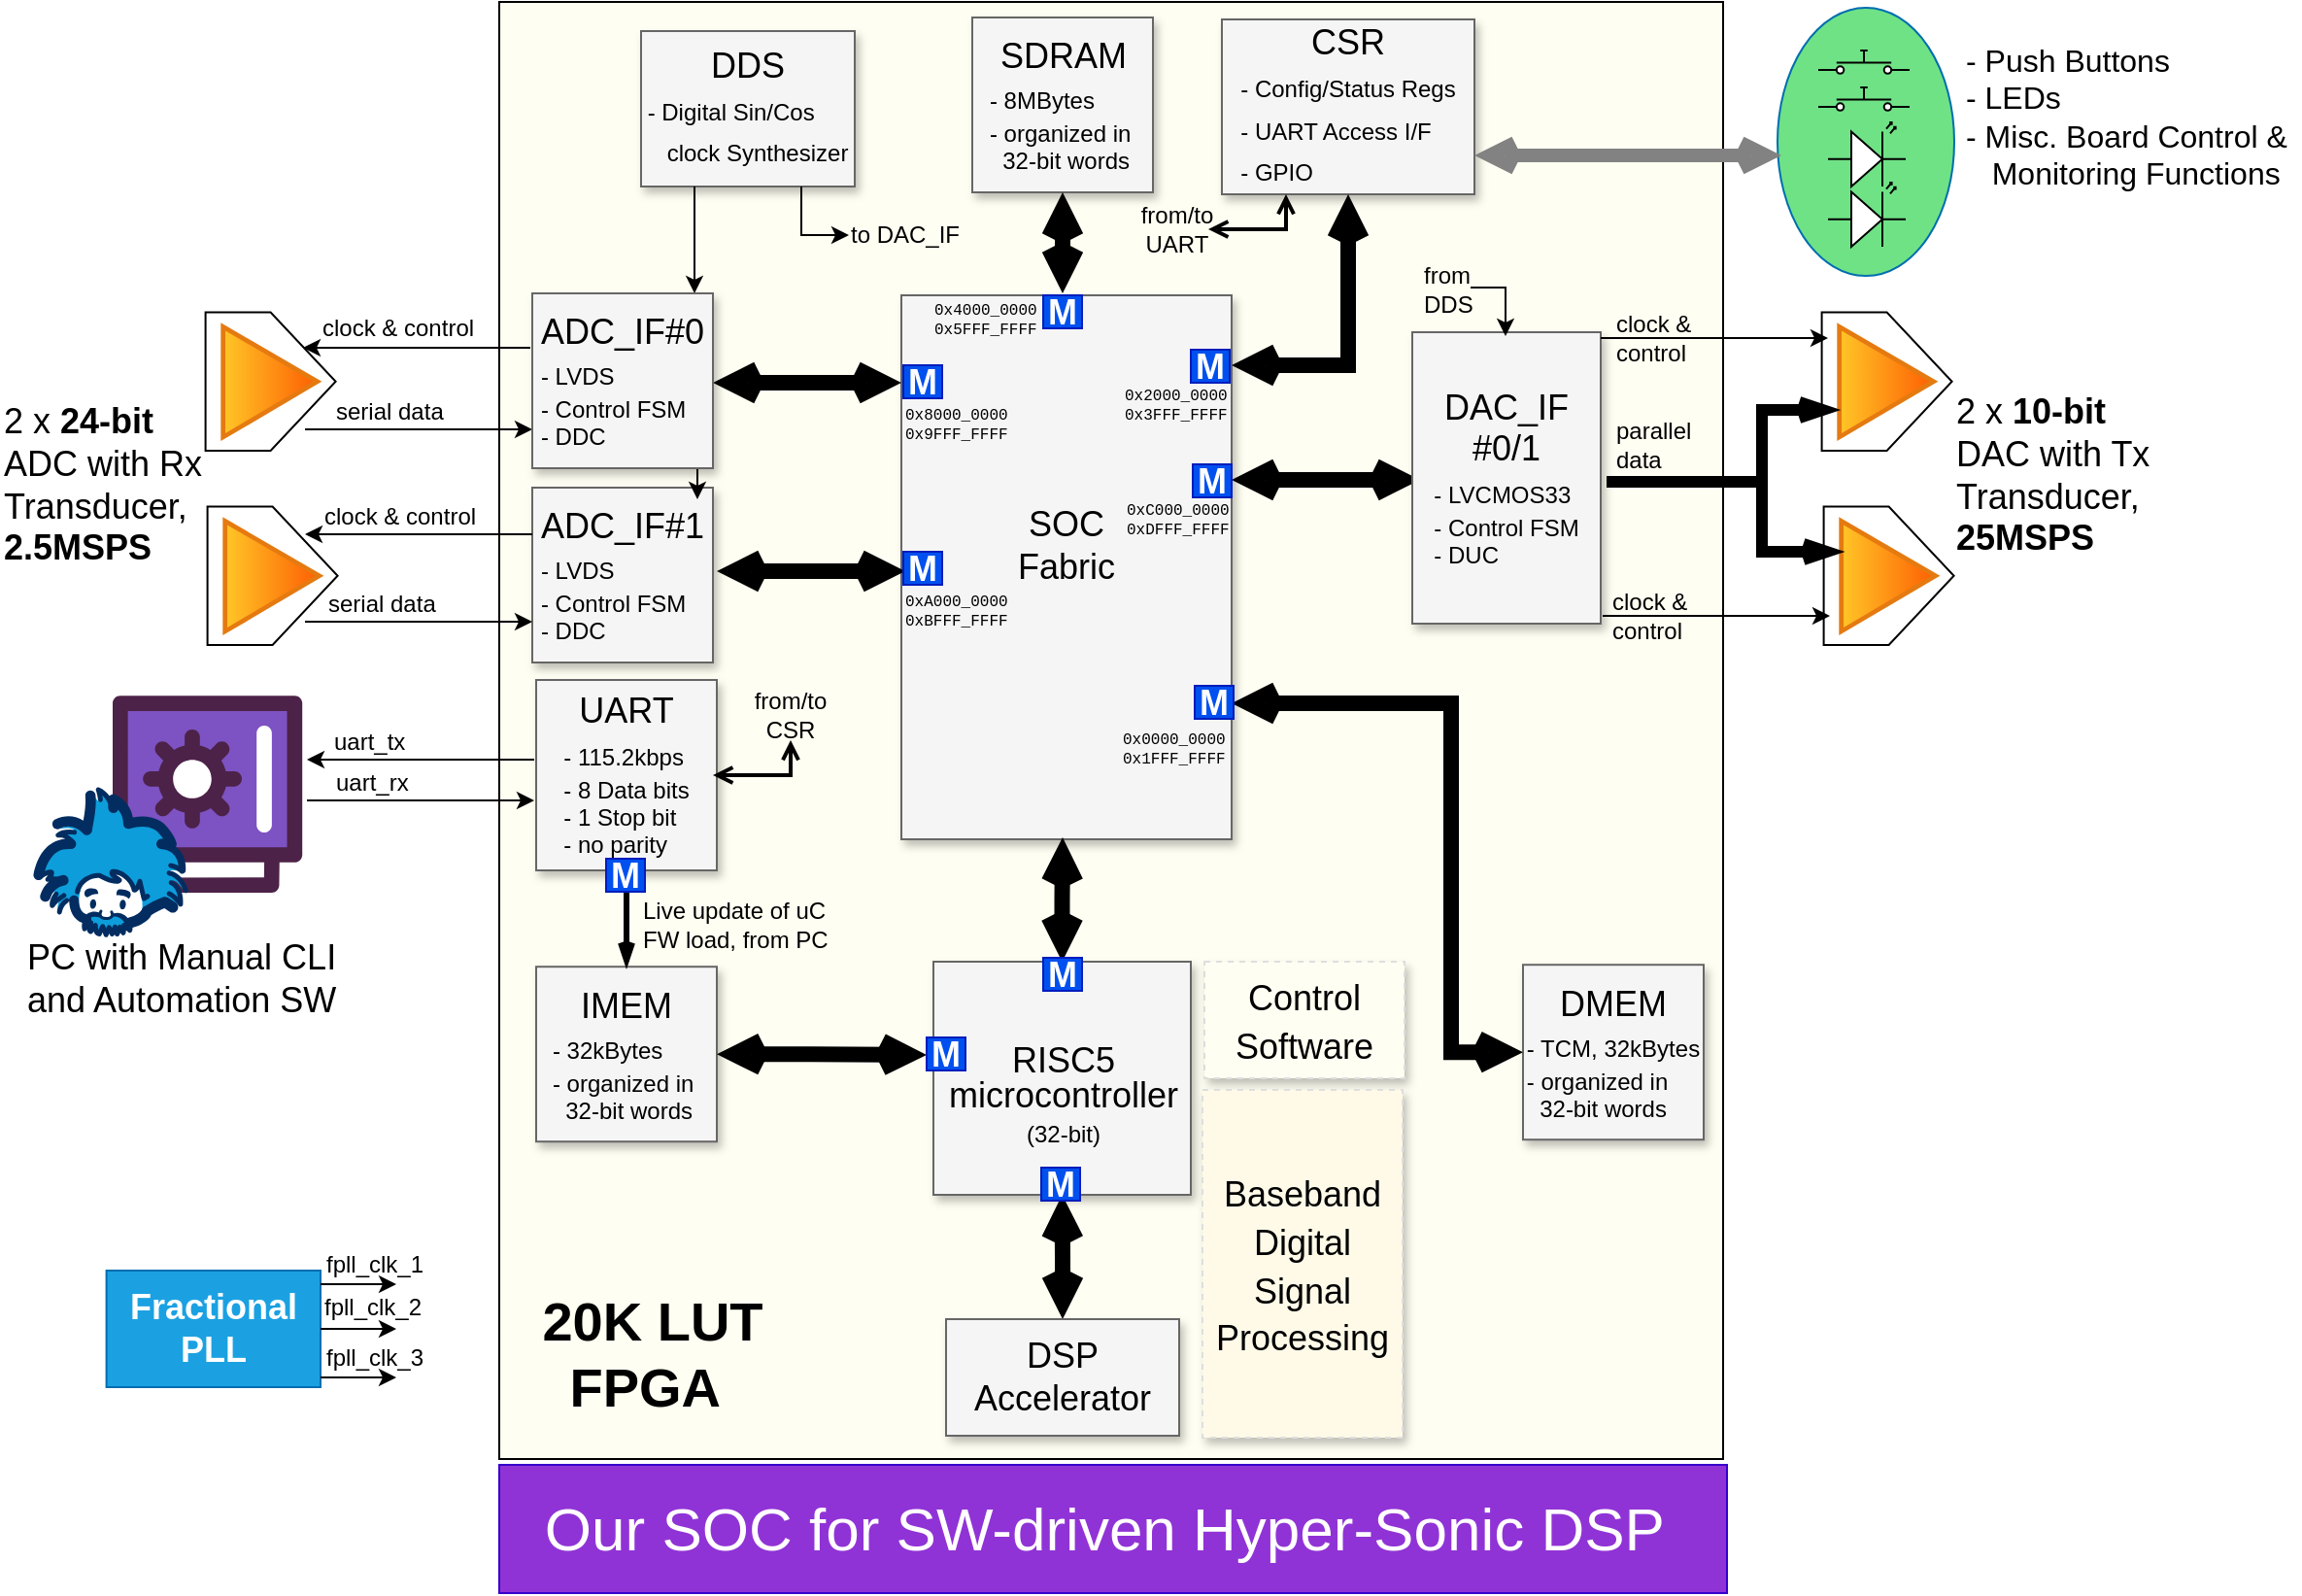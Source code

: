 <mxfile version="22.1.18" type="device">
  <diagram name="Page-1" id="90a13364-a465-7bf4-72fc-28e22215d7a0">
    <mxGraphModel dx="1140" dy="780" grid="1" gridSize="10" guides="1" tooltips="1" connect="1" arrows="1" fold="1" page="1" pageScale="1.5" pageWidth="1169" pageHeight="826" background="none" math="0" shadow="0">
      <root>
        <mxCell id="0" style=";html=1;" />
        <mxCell id="1" style=";html=1;" parent="0" />
        <mxCell id="yqi1gA1X3PqYGQ3zIQqi-127" value="" style="whiteSpace=wrap;html=1;fillColor=#FFFEF2;" parent="1" vertex="1">
          <mxGeometry x="580" y="290" width="630" height="750" as="geometry" />
        </mxCell>
        <mxCell id="yqi1gA1X3PqYGQ3zIQqi-115" value="" style="ellipse;whiteSpace=wrap;html=1;fillColor=#6FE286;fontColor=#ffffff;strokeColor=#006EAF;" parent="1" vertex="1">
          <mxGeometry x="1238" y="293" width="91" height="138" as="geometry" />
        </mxCell>
        <mxCell id="3a17f1ce550125da-1" value="&lt;font style=&quot;font-size: 18px;&quot;&gt;Control&lt;br&gt;Software&lt;/font&gt;" style="whiteSpace=wrap;html=1;shadow=1;fontSize=20;fillColor=#FFFEF2;strokeColor=#DEDEDE;strokeWidth=1;dashed=1;" parent="1" vertex="1">
          <mxGeometry x="943" y="784" width="103" height="60" as="geometry" />
        </mxCell>
        <mxCell id="3a17f1ce550125da-2" value="SOC &lt;br&gt;Fabric&lt;br&gt;&lt;br&gt;" style="whiteSpace=wrap;html=1;shadow=1;fontSize=18;fillColor=#f5f5f5;strokeColor=#666666;" parent="1" vertex="1">
          <mxGeometry x="787" y="441" width="170" height="280" as="geometry" />
        </mxCell>
        <mxCell id="3a17f1ce550125da-20" style="edgeStyle=elbowEdgeStyle;rounded=0;html=1;startArrow=open;startFill=0;jettySize=auto;orthogonalLoop=1;fontSize=18;elbow=vertical;strokeWidth=8;endArrow=open;endFill=0;" parent="1" edge="1">
          <mxGeometry relative="1" as="geometry">
            <Array as="points">
              <mxPoint x="757" y="486" />
            </Array>
            <mxPoint x="690" y="486" as="sourcePoint" />
            <mxPoint x="787" y="486" as="targetPoint" />
          </mxGeometry>
        </mxCell>
        <mxCell id="3a17f1ce550125da-10" value="&lt;p style=&quot;line-height: 100%;&quot;&gt;&lt;br&gt;RISC5&lt;br&gt;microcontroller&lt;br&gt;&lt;font style=&quot;font-size: 12px;&quot;&gt;(32-bit)&lt;/font&gt;&lt;/p&gt;" style="whiteSpace=wrap;html=1;shadow=1;fontSize=18;fillColor=#f5f5f5;strokeColor=#666666;" parent="1" vertex="1">
          <mxGeometry x="803.5" y="784" width="132.5" height="120" as="geometry" />
        </mxCell>
        <mxCell id="3a17f1ce550125da-18" style="edgeStyle=elbowEdgeStyle;rounded=0;html=1;startArrow=open;startFill=0;jettySize=auto;orthogonalLoop=1;fontSize=18;elbow=vertical;endArrow=open;endFill=0;strokeWidth=8;" parent="1" source="3a17f1ce550125da-11" target="3a17f1ce550125da-10" edge="1">
          <mxGeometry relative="1" as="geometry" />
        </mxCell>
        <mxCell id="3a17f1ce550125da-11" value="DSP Accelerator" style="whiteSpace=wrap;html=1;shadow=1;fontSize=18;fillColor=#f5f5f5;strokeColor=#666666;" parent="1" vertex="1">
          <mxGeometry x="810" y="968" width="120" height="60" as="geometry" />
        </mxCell>
        <mxCell id="yqi1gA1X3PqYGQ3zIQqi-1" value="ADC_IF#1&lt;br&gt;&lt;div style=&quot;border-color: var(--border-color); text-align: left;&quot;&gt;&lt;span style=&quot;background-color: initial; font-size: 12px;&quot;&gt;- LVDS&lt;/span&gt;&lt;br&gt;&lt;/div&gt;&lt;font style=&quot;border-color: var(--border-color); font-size: 12px;&quot;&gt;&lt;div style=&quot;border-color: var(--border-color); text-align: left;&quot;&gt;&lt;span style=&quot;border-color: var(--border-color); background-color: initial;&quot;&gt;- Control FSM&lt;/span&gt;&lt;/div&gt;&lt;div style=&quot;border-color: var(--border-color); text-align: left;&quot;&gt;&lt;span style=&quot;border-color: var(--border-color); background-color: initial;&quot;&gt;- DDC&lt;/span&gt;&lt;/div&gt;&lt;/font&gt;" style="whiteSpace=wrap;html=1;shadow=1;fontSize=18;fillColor=#f5f5f5;strokeColor=#666666;" parent="1" vertex="1">
          <mxGeometry x="597" y="540" width="93" height="90" as="geometry" />
        </mxCell>
        <mxCell id="yqi1gA1X3PqYGQ3zIQqi-3" value="clock &amp;amp; &lt;br&gt;control" style="text;strokeColor=none;align=left;fillColor=none;html=1;verticalAlign=middle;whiteSpace=wrap;rounded=0;" parent="1" vertex="1">
          <mxGeometry x="1153" y="455" width="47" height="16" as="geometry" />
        </mxCell>
        <mxCell id="yqi1gA1X3PqYGQ3zIQqi-4" value="serial data" style="text;strokeColor=none;align=left;fillColor=none;html=1;verticalAlign=middle;whiteSpace=wrap;rounded=0;" parent="1" vertex="1">
          <mxGeometry x="494" y="493" width="65" height="16" as="geometry" />
        </mxCell>
        <mxCell id="yqi1gA1X3PqYGQ3zIQqi-5" style="edgeStyle=elbowEdgeStyle;rounded=0;html=1;startArrow=none;startFill=0;jettySize=auto;orthogonalLoop=1;fontSize=18;elbow=vertical;" parent="1" edge="1">
          <mxGeometry relative="1" as="geometry">
            <Array as="points">
              <mxPoint x="567" y="510" />
            </Array>
            <mxPoint x="480" y="510" as="sourcePoint" />
            <mxPoint x="597" y="510" as="targetPoint" />
          </mxGeometry>
        </mxCell>
        <mxCell id="yqi1gA1X3PqYGQ3zIQqi-6" style="edgeStyle=elbowEdgeStyle;rounded=0;html=1;startArrow=none;startFill=0;jettySize=auto;orthogonalLoop=1;fontSize=18;elbow=vertical;" parent="1" edge="1">
          <mxGeometry relative="1" as="geometry">
            <Array as="points">
              <mxPoint x="567" y="564" />
            </Array>
            <mxPoint x="597" y="564" as="sourcePoint" />
            <mxPoint x="480" y="564" as="targetPoint" />
          </mxGeometry>
        </mxCell>
        <mxCell id="yqi1gA1X3PqYGQ3zIQqi-7" value="clock &amp;amp; control" style="text;strokeColor=none;align=left;fillColor=none;html=1;verticalAlign=middle;whiteSpace=wrap;rounded=0;" parent="1" vertex="1">
          <mxGeometry x="488" y="547" width="88" height="16" as="geometry" />
        </mxCell>
        <mxCell id="yqi1gA1X3PqYGQ3zIQqi-8" value="serial data" style="text;strokeColor=none;align=left;fillColor=none;html=1;verticalAlign=middle;whiteSpace=wrap;rounded=0;" parent="1" vertex="1">
          <mxGeometry x="490" y="592" width="67" height="16" as="geometry" />
        </mxCell>
        <mxCell id="yqi1gA1X3PqYGQ3zIQqi-10" style="edgeStyle=elbowEdgeStyle;rounded=0;html=1;startArrow=open;startFill=0;jettySize=auto;orthogonalLoop=1;fontSize=18;elbow=vertical;strokeWidth=8;endArrow=open;endFill=0;" parent="1" edge="1">
          <mxGeometry relative="1" as="geometry">
            <Array as="points">
              <mxPoint x="759" y="583" />
            </Array>
            <mxPoint x="692" y="583" as="sourcePoint" />
            <mxPoint x="789" y="583" as="targetPoint" />
          </mxGeometry>
        </mxCell>
        <mxCell id="yqi1gA1X3PqYGQ3zIQqi-11" style="edgeStyle=elbowEdgeStyle;rounded=0;html=1;startArrow=open;startFill=0;jettySize=auto;orthogonalLoop=1;fontSize=18;elbow=vertical;endArrow=open;endFill=0;strokeWidth=8;exitX=0.5;exitY=0;exitDx=0;exitDy=0;" parent="1" source="3a17f1ce550125da-10" edge="1">
          <mxGeometry relative="1" as="geometry">
            <mxPoint x="870" y="770" as="sourcePoint" />
            <mxPoint x="870" y="720" as="targetPoint" />
          </mxGeometry>
        </mxCell>
        <mxCell id="yqi1gA1X3PqYGQ3zIQqi-12" value="UART&lt;br&gt;&lt;div style=&quot;text-align: left;&quot;&gt;&lt;span style=&quot;background-color: initial; font-size: 12px;&quot;&gt;- 115.2kbps&lt;/span&gt;&lt;/div&gt;&lt;span style=&quot;background-color: initial; font-size: 12px;&quot;&gt;&lt;div style=&quot;text-align: left;&quot;&gt;&lt;span style=&quot;background-color: initial;&quot;&gt;- 8 Data bits&lt;/span&gt;&lt;/div&gt;&lt;div style=&quot;text-align: left;&quot;&gt;&lt;span style=&quot;background-color: initial;&quot;&gt;- 1 Stop bit&lt;/span&gt;&lt;/div&gt;&lt;div style=&quot;text-align: left;&quot;&gt;&lt;span style=&quot;background-color: initial;&quot;&gt;- no parity&lt;/span&gt;&lt;/div&gt;&lt;/span&gt;" style="whiteSpace=wrap;html=1;shadow=1;fontSize=18;fillColor=#f5f5f5;strokeColor=#666666;" parent="1" vertex="1">
          <mxGeometry x="599" y="639" width="93" height="98" as="geometry" />
        </mxCell>
        <mxCell id="yqi1gA1X3PqYGQ3zIQqi-13" style="edgeStyle=elbowEdgeStyle;rounded=0;html=1;startArrow=open;startFill=0;jettySize=auto;orthogonalLoop=1;fontSize=18;elbow=horizontal;strokeWidth=2;endArrow=open;endFill=0;exitX=1;exitY=0.5;exitDx=0;exitDy=0;" parent="1" edge="1">
          <mxGeometry relative="1" as="geometry">
            <Array as="points">
              <mxPoint x="730" y="680" />
            </Array>
            <mxPoint x="690" y="688" as="sourcePoint" />
            <mxPoint x="730" y="670" as="targetPoint" />
          </mxGeometry>
        </mxCell>
        <mxCell id="yqi1gA1X3PqYGQ3zIQqi-17" value="uart_tx" style="text;strokeColor=none;align=left;fillColor=none;html=1;verticalAlign=middle;whiteSpace=wrap;rounded=0;" parent="1" vertex="1">
          <mxGeometry x="493" y="663" width="100" height="16" as="geometry" />
        </mxCell>
        <mxCell id="yqi1gA1X3PqYGQ3zIQqi-23" style="edgeStyle=elbowEdgeStyle;rounded=0;html=1;startArrow=none;startFill=0;jettySize=auto;orthogonalLoop=1;fontSize=18;elbow=vertical;" parent="1" edge="1">
          <mxGeometry relative="1" as="geometry">
            <Array as="points">
              <mxPoint x="567" y="609" />
            </Array>
            <mxPoint x="480" y="609" as="sourcePoint" />
            <mxPoint x="597" y="609" as="targetPoint" />
          </mxGeometry>
        </mxCell>
        <mxCell id="yqi1gA1X3PqYGQ3zIQqi-25" style="edgeStyle=elbowEdgeStyle;rounded=0;html=1;startArrow=none;startFill=0;jettySize=auto;orthogonalLoop=1;fontSize=18;elbow=vertical;" parent="1" edge="1">
          <mxGeometry relative="1" as="geometry">
            <Array as="points">
              <mxPoint x="568" y="680" />
            </Array>
            <mxPoint x="598" y="680" as="sourcePoint" />
            <mxPoint x="481" y="680" as="targetPoint" />
          </mxGeometry>
        </mxCell>
        <mxCell id="yqi1gA1X3PqYGQ3zIQqi-26" style="edgeStyle=elbowEdgeStyle;rounded=0;html=1;startArrow=none;startFill=0;jettySize=auto;orthogonalLoop=1;fontSize=18;elbow=vertical;" parent="1" edge="1">
          <mxGeometry relative="1" as="geometry">
            <Array as="points">
              <mxPoint x="568" y="701" />
            </Array>
            <mxPoint x="481" y="701" as="sourcePoint" />
            <mxPoint x="598" y="701" as="targetPoint" />
          </mxGeometry>
        </mxCell>
        <mxCell id="yqi1gA1X3PqYGQ3zIQqi-27" value="uart_rx" style="text;strokeColor=none;align=left;fillColor=none;html=1;verticalAlign=middle;whiteSpace=wrap;rounded=0;" parent="1" vertex="1">
          <mxGeometry x="494" y="684" width="46" height="16" as="geometry" />
        </mxCell>
        <mxCell id="yqi1gA1X3PqYGQ3zIQqi-28" value="" style="verticalLabelPosition=bottom;aspect=fixed;html=1;shape=mxgraph.salesforce.financial_services;" parent="1" vertex="1">
          <mxGeometry x="381" y="647" width="97.6" height="101.67" as="geometry" />
        </mxCell>
        <mxCell id="yqi1gA1X3PqYGQ3zIQqi-29" value="" style="verticalLabelPosition=bottom;aspect=fixed;html=1;shape=mxgraph.salesforce.automation;" parent="1" vertex="1">
          <mxGeometry x="340" y="694" width="80" height="77.6" as="geometry" />
        </mxCell>
        <mxCell id="yqi1gA1X3PqYGQ3zIQqi-30" value="&lt;font style=&quot;font-size: 18px;&quot;&gt;PC with Manual CLI and Automation SW&lt;/font&gt;" style="text;strokeColor=none;align=left;fillColor=none;html=1;verticalAlign=middle;whiteSpace=wrap;rounded=0;" parent="1" vertex="1">
          <mxGeometry x="335.2" y="785" width="166.8" height="16" as="geometry" />
        </mxCell>
        <mxCell id="yqi1gA1X3PqYGQ3zIQqi-40" value="" style="group" parent="1" vertex="1" connectable="0">
          <mxGeometry x="428.8" y="449.8" width="67" height="71.2" as="geometry" />
        </mxCell>
        <mxCell id="yqi1gA1X3PqYGQ3zIQqi-37" value="" style="verticalLabelPosition=bottom;verticalAlign=top;html=1;shape=offPageConnector;rounded=0;size=0.5;rotation=-90;" parent="yqi1gA1X3PqYGQ3zIQqi-40" vertex="1">
          <mxGeometry x="-2.1" y="2.1" width="71.2" height="67" as="geometry" />
        </mxCell>
        <mxCell id="yqi1gA1X3PqYGQ3zIQqi-38" value="" style="image;aspect=fixed;perimeter=ellipsePerimeter;html=1;align=center;shadow=0;dashed=0;spacingTop=3;image=img/lib/active_directory/windows_domain.svg;direction=south;" parent="yqi1gA1X3PqYGQ3zIQqi-40" vertex="1">
          <mxGeometry x="6.2" y="2.39" width="56.79" height="66.81" as="geometry" />
        </mxCell>
        <mxCell id="yqi1gA1X3PqYGQ3zIQqi-41" value="" style="group" parent="1" vertex="1" connectable="0">
          <mxGeometry x="429.8" y="549.8" width="67" height="71.2" as="geometry" />
        </mxCell>
        <mxCell id="yqi1gA1X3PqYGQ3zIQqi-42" value="" style="verticalLabelPosition=bottom;verticalAlign=top;html=1;shape=offPageConnector;rounded=0;size=0.5;rotation=-90;" parent="yqi1gA1X3PqYGQ3zIQqi-41" vertex="1">
          <mxGeometry x="-2.1" y="2.1" width="71.2" height="67" as="geometry" />
        </mxCell>
        <mxCell id="yqi1gA1X3PqYGQ3zIQqi-43" value="" style="image;aspect=fixed;perimeter=ellipsePerimeter;html=1;align=center;shadow=0;dashed=0;spacingTop=3;image=img/lib/active_directory/windows_domain.svg;direction=south;" parent="yqi1gA1X3PqYGQ3zIQqi-41" vertex="1">
          <mxGeometry x="6.2" y="2.39" width="56.79" height="66.81" as="geometry" />
        </mxCell>
        <mxCell id="yqi1gA1X3PqYGQ3zIQqi-44" value="&lt;font style=&quot;font-size: 18px;&quot;&gt;2 x &lt;b&gt;24-bit&lt;br&gt;&lt;/b&gt;ADC with Rx&lt;br&gt;Transducer,&lt;br&gt;&lt;b&gt;2.5MSPS&lt;/b&gt;&lt;/font&gt;" style="text;strokeColor=none;align=left;fillColor=none;html=1;verticalAlign=middle;whiteSpace=wrap;rounded=0;" parent="1" vertex="1">
          <mxGeometry x="323" y="491" width="112" height="95" as="geometry" />
        </mxCell>
        <mxCell id="yqi1gA1X3PqYGQ3zIQqi-45" value="DDS&lt;br&gt;&lt;div style=&quot;text-align: left;&quot;&gt;&lt;span style=&quot;font-size: 12px; background-color: initial;&quot;&gt;- Digital Sin/Cos&lt;/span&gt;&lt;/div&gt;&lt;div style=&quot;text-align: left;&quot;&gt;&lt;span style=&quot;font-size: 12px; background-color: initial;&quot;&gt;&amp;nbsp; &amp;nbsp;clock Synthesizer&lt;/span&gt;&lt;/div&gt;" style="whiteSpace=wrap;html=1;shadow=1;fontSize=18;fillColor=#f5f5f5;strokeColor=#666666;" parent="1" vertex="1">
          <mxGeometry x="653" y="305" width="110" height="80" as="geometry" />
        </mxCell>
        <mxCell id="yqi1gA1X3PqYGQ3zIQqi-46" value="&lt;font style=&quot;font-size: 18px;&quot;&gt;Baseband&lt;br&gt;Digital Signal Processing&lt;/font&gt;" style="whiteSpace=wrap;html=1;shadow=1;fontSize=20;strokeWidth=1;dashed=1;fillColor=#FFFAE8;strokeColor=#DEDEDE;" parent="1" vertex="1">
          <mxGeometry x="942" y="850" width="103" height="179" as="geometry" />
        </mxCell>
        <mxCell id="yqi1gA1X3PqYGQ3zIQqi-47" value="SDRAM&lt;br&gt;&lt;div style=&quot;text-align: left;&quot;&gt;&lt;span style=&quot;font-size: 12px; background-color: initial;&quot;&gt;- 8MBytes&lt;/span&gt;&lt;/div&gt;&lt;font style=&quot;font-size: 12px;&quot;&gt;&lt;div style=&quot;text-align: left;&quot;&gt;&lt;span style=&quot;background-color: initial;&quot;&gt;- organized in&amp;nbsp;&lt;/span&gt;&lt;/div&gt;&lt;div style=&quot;text-align: left;&quot;&gt;&lt;span style=&quot;background-color: initial;&quot;&gt;&amp;nbsp; 32-bit words&lt;br&gt;&lt;/span&gt;&lt;/div&gt;&lt;/font&gt;" style="whiteSpace=wrap;html=1;shadow=1;fontSize=18;fillColor=#f5f5f5;strokeColor=#666666;" parent="1" vertex="1">
          <mxGeometry x="823.5" y="298" width="93" height="90" as="geometry" />
        </mxCell>
        <mxCell id="yqi1gA1X3PqYGQ3zIQqi-48" style="edgeStyle=elbowEdgeStyle;rounded=0;html=1;startArrow=open;startFill=0;jettySize=auto;orthogonalLoop=1;fontSize=18;elbow=vertical;strokeWidth=8;endArrow=open;endFill=0;exitX=0.5;exitY=1;exitDx=0;exitDy=0;" parent="1" source="yqi1gA1X3PqYGQ3zIQqi-47" edge="1">
          <mxGeometry relative="1" as="geometry">
            <Array as="points" />
            <mxPoint x="860" y="449.8" as="sourcePoint" />
            <mxPoint x="870" y="440" as="targetPoint" />
          </mxGeometry>
        </mxCell>
        <mxCell id="yqi1gA1X3PqYGQ3zIQqi-49" value="IMEM&lt;br&gt;&lt;div style=&quot;text-align: left;&quot;&gt;&lt;span style=&quot;font-size: 12px; background-color: initial;&quot;&gt;- 32kBytes&lt;/span&gt;&lt;/div&gt;&lt;font style=&quot;font-size: 12px;&quot;&gt;&lt;div style=&quot;text-align: left;&quot;&gt;&lt;span style=&quot;background-color: initial;&quot;&gt;- organized in&amp;nbsp;&lt;/span&gt;&lt;/div&gt;&lt;div style=&quot;text-align: left;&quot;&gt;&lt;span style=&quot;background-color: initial;&quot;&gt;&amp;nbsp; 32-bit words&lt;br&gt;&lt;/span&gt;&lt;/div&gt;&lt;/font&gt;" style="whiteSpace=wrap;html=1;shadow=1;fontSize=18;fillColor=#f5f5f5;strokeColor=#666666;" parent="1" vertex="1">
          <mxGeometry x="599" y="786.6" width="93" height="90" as="geometry" />
        </mxCell>
        <mxCell id="yqi1gA1X3PqYGQ3zIQqi-50" style="edgeStyle=elbowEdgeStyle;rounded=0;html=1;startArrow=none;startFill=0;jettySize=auto;orthogonalLoop=1;fontSize=18;elbow=vertical;entryX=0.5;entryY=0;entryDx=0;entryDy=0;strokeWidth=3;exitX=0.5;exitY=1;exitDx=0;exitDy=0;endArrow=openThin;endFill=0;" parent="1" source="yqi1gA1X3PqYGQ3zIQqi-12" target="yqi1gA1X3PqYGQ3zIQqi-49" edge="1">
          <mxGeometry relative="1" as="geometry">
            <Array as="points">
              <mxPoint x="650" y="780" />
            </Array>
            <mxPoint x="655" y="760" as="sourcePoint" />
            <mxPoint x="650.5" y="798.6" as="targetPoint" />
          </mxGeometry>
        </mxCell>
        <mxCell id="yqi1gA1X3PqYGQ3zIQqi-51" value="Live update of uC FW load, from PC" style="text;strokeColor=none;align=left;fillColor=none;html=1;verticalAlign=middle;whiteSpace=wrap;rounded=0;" parent="1" vertex="1">
          <mxGeometry x="652" y="757" width="100" height="16" as="geometry" />
        </mxCell>
        <mxCell id="yqi1gA1X3PqYGQ3zIQqi-52" style="edgeStyle=elbowEdgeStyle;rounded=0;html=1;startArrow=open;startFill=0;jettySize=auto;orthogonalLoop=1;fontSize=18;elbow=horizontal;strokeWidth=8;endArrow=open;endFill=0;exitX=1;exitY=0.5;exitDx=0;exitDy=0;" parent="1" source="yqi1gA1X3PqYGQ3zIQqi-49" edge="1">
          <mxGeometry relative="1" as="geometry">
            <Array as="points">
              <mxPoint x="740" y="790" />
            </Array>
            <mxPoint x="702" y="721" as="sourcePoint" />
            <mxPoint x="800" y="832" as="targetPoint" />
          </mxGeometry>
        </mxCell>
        <mxCell id="yqi1gA1X3PqYGQ3zIQqi-53" value="DMEM&lt;br&gt;&lt;div style=&quot;text-align: left;&quot;&gt;&lt;span style=&quot;font-size: 12px; background-color: initial;&quot;&gt;- TCM,&amp;nbsp;&lt;/span&gt;&lt;span style=&quot;background-color: initial; font-size: 12px;&quot;&gt;32kBytes&lt;/span&gt;&lt;/div&gt;&lt;font style=&quot;font-size: 12px;&quot;&gt;&lt;div style=&quot;text-align: left;&quot;&gt;&lt;span style=&quot;background-color: initial;&quot;&gt;- organized in&amp;nbsp;&lt;/span&gt;&lt;/div&gt;&lt;div style=&quot;text-align: left;&quot;&gt;&lt;span style=&quot;background-color: initial;&quot;&gt;&amp;nbsp; 32-bit words&lt;br&gt;&lt;/span&gt;&lt;/div&gt;&lt;/font&gt;" style="whiteSpace=wrap;html=1;shadow=1;fontSize=18;fillColor=#f5f5f5;strokeColor=#666666;" parent="1" vertex="1">
          <mxGeometry x="1107" y="785.6" width="93" height="90" as="geometry" />
        </mxCell>
        <mxCell id="yqi1gA1X3PqYGQ3zIQqi-54" style="edgeStyle=elbowEdgeStyle;rounded=0;html=1;startArrow=open;startFill=0;jettySize=auto;orthogonalLoop=1;fontSize=18;elbow=horizontal;strokeWidth=8;endArrow=open;endFill=0;exitX=0;exitY=0.5;exitDx=0;exitDy=0;entryX=1;entryY=0.75;entryDx=0;entryDy=0;" parent="1" source="yqi1gA1X3PqYGQ3zIQqi-53" target="3a17f1ce550125da-2" edge="1">
          <mxGeometry relative="1" as="geometry">
            <Array as="points">
              <mxPoint x="1070" y="780" />
            </Array>
            <mxPoint x="1075" y="661" as="sourcePoint" />
            <mxPoint x="960" y="720" as="targetPoint" />
          </mxGeometry>
        </mxCell>
        <mxCell id="yqi1gA1X3PqYGQ3zIQqi-55" value="0x0000_0000&#xa;0x1FFF_FFFF" style="text;whiteSpace=wrap;fontFamily=Courier New;fontSize=8;" parent="1" vertex="1">
          <mxGeometry x="899" y="658" width="65" height="35" as="geometry" />
        </mxCell>
        <mxCell id="yqi1gA1X3PqYGQ3zIQqi-56" value="0x4000_0000&#xa;0x5FFF_FFFF" style="text;whiteSpace=wrap;fontFamily=Courier New;fontSize=8;" parent="1" vertex="1">
          <mxGeometry x="801.5" y="437" width="61.5" height="23" as="geometry" />
        </mxCell>
        <mxCell id="yqi1gA1X3PqYGQ3zIQqi-57" value="0x8000_0000&#xa;0x9FFF_FFFF" style="text;whiteSpace=wrap;fontFamily=Courier New;fontSize=8;" parent="1" vertex="1">
          <mxGeometry x="786.5" y="491" width="62.5" height="29" as="geometry" />
        </mxCell>
        <mxCell id="yqi1gA1X3PqYGQ3zIQqi-58" value="0xA000_0000&#xa;0xBFFF_FFFF" style="text;whiteSpace=wrap;fontFamily=Courier New;fontSize=8;" parent="1" vertex="1">
          <mxGeometry x="786.5" y="587" width="60.5" height="23" as="geometry" />
        </mxCell>
        <mxCell id="yqi1gA1X3PqYGQ3zIQqi-62" value="&lt;b style=&quot;font-size: 18px;&quot;&gt;M&lt;/b&gt;" style="whiteSpace=wrap;html=1;fillColor=#0050ef;fontColor=#ffffff;strokeColor=#001DBC;fontSize=18;" parent="1" vertex="1">
          <mxGeometry x="800" y="823" width="20" height="17" as="geometry" />
        </mxCell>
        <mxCell id="yqi1gA1X3PqYGQ3zIQqi-63" value="&lt;b style=&quot;font-size: 18px;&quot;&gt;M&lt;/b&gt;" style="whiteSpace=wrap;html=1;fillColor=#0050ef;fontColor=#ffffff;strokeColor=#001DBC;fontSize=18;" parent="1" vertex="1">
          <mxGeometry x="859" y="890" width="20" height="17" as="geometry" />
        </mxCell>
        <mxCell id="yqi1gA1X3PqYGQ3zIQqi-64" value="&lt;b style=&quot;font-size: 18px;&quot;&gt;M&lt;/b&gt;" style="whiteSpace=wrap;html=1;fillColor=#0050ef;fontColor=#ffffff;strokeColor=#001DBC;fontSize=18;" parent="1" vertex="1">
          <mxGeometry x="860" y="782" width="20" height="17" as="geometry" />
        </mxCell>
        <mxCell id="yqi1gA1X3PqYGQ3zIQqi-65" value="&lt;b style=&quot;font-size: 18px;&quot;&gt;M&lt;/b&gt;" style="whiteSpace=wrap;html=1;fillColor=#0050ef;fontColor=#ffffff;strokeColor=#001DBC;fontSize=18;" parent="1" vertex="1">
          <mxGeometry x="788" y="573" width="20" height="17" as="geometry" />
        </mxCell>
        <mxCell id="yqi1gA1X3PqYGQ3zIQqi-66" value="&lt;b style=&quot;font-size: 18px;&quot;&gt;M&lt;/b&gt;" style="whiteSpace=wrap;html=1;fillColor=#0050ef;fontColor=#ffffff;strokeColor=#001DBC;fontSize=18;" parent="1" vertex="1">
          <mxGeometry x="788" y="477" width="20" height="17" as="geometry" />
        </mxCell>
        <mxCell id="yqi1gA1X3PqYGQ3zIQqi-67" value="&lt;b style=&quot;font-size: 18px;&quot;&gt;M&lt;/b&gt;" style="whiteSpace=wrap;html=1;fillColor=#0050ef;fontColor=#ffffff;strokeColor=#001DBC;fontSize=18;" parent="1" vertex="1">
          <mxGeometry x="938" y="642" width="20" height="17" as="geometry" />
        </mxCell>
        <mxCell id="yqi1gA1X3PqYGQ3zIQqi-68" value="&lt;b style=&quot;font-size: 18px;&quot;&gt;M&lt;/b&gt;" style="whiteSpace=wrap;html=1;fillColor=#0050ef;fontColor=#ffffff;strokeColor=#001DBC;fontSize=18;" parent="1" vertex="1">
          <mxGeometry x="860" y="441" width="20" height="17" as="geometry" />
        </mxCell>
        <mxCell id="yqi1gA1X3PqYGQ3zIQqi-69" style="edgeStyle=elbowEdgeStyle;rounded=0;html=1;startArrow=open;startFill=0;jettySize=auto;orthogonalLoop=1;fontSize=18;elbow=vertical;strokeWidth=8;endArrow=open;endFill=0;" parent="1" edge="1">
          <mxGeometry relative="1" as="geometry">
            <Array as="points">
              <mxPoint x="1024" y="536" />
            </Array>
            <mxPoint x="957" y="536" as="sourcePoint" />
            <mxPoint x="1054" y="536" as="targetPoint" />
          </mxGeometry>
        </mxCell>
        <mxCell id="yqi1gA1X3PqYGQ3zIQqi-71" value="DAC_IF&lt;br&gt;#0/1&lt;br&gt;&lt;div style=&quot;text-align: left;&quot;&gt;&lt;span style=&quot;font-size: 12px; background-color: initial;&quot;&gt;- LVCMOS33&lt;/span&gt;&lt;/div&gt;&lt;font style=&quot;font-size: 12px;&quot;&gt;&lt;div style=&quot;text-align: left;&quot;&gt;&lt;span style=&quot;background-color: initial;&quot;&gt;- Control FSM&lt;/span&gt;&lt;/div&gt;&lt;div style=&quot;text-align: left;&quot;&gt;&lt;span style=&quot;background-color: initial;&quot;&gt;- DUC&lt;/span&gt;&lt;/div&gt;&lt;/font&gt;" style="whiteSpace=wrap;html=1;shadow=1;fontSize=18;fillColor=#f5f5f5;strokeColor=#666666;" parent="1" vertex="1">
          <mxGeometry x="1050" y="460" width="97" height="150" as="geometry" />
        </mxCell>
        <mxCell id="yqi1gA1X3PqYGQ3zIQqi-73" value="" style="group" parent="1" vertex="1" connectable="0">
          <mxGeometry x="1260.8" y="449.8" width="67" height="71.2" as="geometry" />
        </mxCell>
        <mxCell id="yqi1gA1X3PqYGQ3zIQqi-74" value="" style="verticalLabelPosition=bottom;verticalAlign=top;html=1;shape=offPageConnector;rounded=0;size=0.5;rotation=-90;" parent="yqi1gA1X3PqYGQ3zIQqi-73" vertex="1">
          <mxGeometry x="-2.1" y="2.1" width="71.2" height="67" as="geometry" />
        </mxCell>
        <mxCell id="yqi1gA1X3PqYGQ3zIQqi-75" value="" style="image;aspect=fixed;perimeter=ellipsePerimeter;html=1;align=center;shadow=0;dashed=0;spacingTop=3;image=img/lib/active_directory/windows_domain.svg;direction=south;" parent="yqi1gA1X3PqYGQ3zIQqi-73" vertex="1">
          <mxGeometry x="6.2" y="2.39" width="56.79" height="66.81" as="geometry" />
        </mxCell>
        <mxCell id="yqi1gA1X3PqYGQ3zIQqi-76" value="" style="group" parent="1" vertex="1" connectable="0">
          <mxGeometry x="1261.8" y="549.8" width="67" height="71.2" as="geometry" />
        </mxCell>
        <mxCell id="yqi1gA1X3PqYGQ3zIQqi-77" value="" style="verticalLabelPosition=bottom;verticalAlign=top;html=1;shape=offPageConnector;rounded=0;size=0.5;rotation=-90;" parent="yqi1gA1X3PqYGQ3zIQqi-76" vertex="1">
          <mxGeometry x="-2.1" y="2.1" width="71.2" height="67" as="geometry" />
        </mxCell>
        <mxCell id="yqi1gA1X3PqYGQ3zIQqi-78" value="" style="image;aspect=fixed;perimeter=ellipsePerimeter;html=1;align=center;shadow=0;dashed=0;spacingTop=3;image=img/lib/active_directory/windows_domain.svg;direction=south;" parent="yqi1gA1X3PqYGQ3zIQqi-76" vertex="1">
          <mxGeometry x="6.2" y="2.39" width="56.79" height="66.81" as="geometry" />
        </mxCell>
        <mxCell id="yqi1gA1X3PqYGQ3zIQqi-79" value="&lt;font style=&quot;font-size: 18px;&quot;&gt;2 x &lt;b&gt;10-bit&lt;br&gt;&lt;/b&gt;DAC with Tx&lt;br&gt;Transducer,&lt;br&gt;&lt;b&gt;25MSPS&lt;/b&gt;&lt;/font&gt;" style="text;strokeColor=none;align=left;fillColor=none;html=1;verticalAlign=middle;whiteSpace=wrap;rounded=0;" parent="1" vertex="1">
          <mxGeometry x="1328" y="486" width="112" height="95" as="geometry" />
        </mxCell>
        <mxCell id="yqi1gA1X3PqYGQ3zIQqi-80" style="edgeStyle=elbowEdgeStyle;rounded=0;html=1;startArrow=none;startFill=0;jettySize=auto;orthogonalLoop=1;fontSize=18;elbow=vertical;strokeWidth=6;endArrow=none;endFill=0;" parent="1" edge="1">
          <mxGeometry relative="1" as="geometry">
            <Array as="points">
              <mxPoint x="1190" y="537" />
            </Array>
            <mxPoint x="1150" y="537" as="sourcePoint" />
            <mxPoint x="1230" y="537" as="targetPoint" />
          </mxGeometry>
        </mxCell>
        <mxCell id="yqi1gA1X3PqYGQ3zIQqi-81" value="parallel &lt;br&gt;data" style="text;strokeColor=none;align=left;fillColor=none;html=1;verticalAlign=middle;whiteSpace=wrap;rounded=0;" parent="1" vertex="1">
          <mxGeometry x="1153" y="510" width="47" height="16" as="geometry" />
        </mxCell>
        <mxCell id="yqi1gA1X3PqYGQ3zIQqi-83" value="clock &amp;amp;&lt;br&gt;control" style="text;strokeColor=none;align=left;fillColor=none;html=1;verticalAlign=middle;whiteSpace=wrap;rounded=0;" parent="1" vertex="1">
          <mxGeometry x="1151" y="598" width="49" height="16" as="geometry" />
        </mxCell>
        <mxCell id="yqi1gA1X3PqYGQ3zIQqi-84" style="edgeStyle=elbowEdgeStyle;rounded=0;html=1;startArrow=none;startFill=0;jettySize=auto;orthogonalLoop=1;fontSize=18;elbow=vertical;" parent="1" edge="1">
          <mxGeometry relative="1" as="geometry">
            <Array as="points">
              <mxPoint x="1235" y="606" />
            </Array>
            <mxPoint x="1148" y="606" as="sourcePoint" />
            <mxPoint x="1265" y="606" as="targetPoint" />
          </mxGeometry>
        </mxCell>
        <mxCell id="yqi1gA1X3PqYGQ3zIQqi-22" style="edgeStyle=elbowEdgeStyle;rounded=0;html=1;startArrow=none;startFill=0;jettySize=auto;orthogonalLoop=1;fontSize=18;elbow=vertical;" parent="1" edge="1">
          <mxGeometry relative="1" as="geometry">
            <Array as="points">
              <mxPoint x="1234" y="463" />
            </Array>
            <mxPoint x="1147" y="463" as="sourcePoint" />
            <mxPoint x="1264" y="463" as="targetPoint" />
          </mxGeometry>
        </mxCell>
        <mxCell id="yqi1gA1X3PqYGQ3zIQqi-86" style="edgeStyle=elbowEdgeStyle;rounded=0;html=1;startArrow=none;startFill=0;jettySize=auto;orthogonalLoop=1;fontSize=18;elbow=vertical;strokeWidth=6;endArrow=openThin;endFill=0;entryX=0.75;entryY=1;entryDx=0;entryDy=0;" parent="1" edge="1">
          <mxGeometry relative="1" as="geometry">
            <Array as="points">
              <mxPoint x="1208" y="500" />
            </Array>
            <mxPoint x="1230" y="540" as="sourcePoint" />
            <mxPoint x="1267.854" y="500.19" as="targetPoint" />
          </mxGeometry>
        </mxCell>
        <mxCell id="yqi1gA1X3PqYGQ3zIQqi-87" style="edgeStyle=elbowEdgeStyle;rounded=0;html=1;startArrow=none;startFill=0;jettySize=auto;orthogonalLoop=1;fontSize=18;elbow=vertical;strokeWidth=6;endArrow=openThin;endFill=0;entryX=0.75;entryY=1;entryDx=0;entryDy=0;" parent="1" edge="1">
          <mxGeometry relative="1" as="geometry">
            <Array as="points">
              <mxPoint x="1210" y="573" />
            </Array>
            <mxPoint x="1230" y="530" as="sourcePoint" />
            <mxPoint x="1270" y="573" as="targetPoint" />
          </mxGeometry>
        </mxCell>
        <mxCell id="yqi1gA1X3PqYGQ3zIQqi-88" value="&lt;b style=&quot;font-size: 18px;&quot;&gt;M&lt;/b&gt;" style="whiteSpace=wrap;html=1;fillColor=#0050ef;fontColor=#ffffff;strokeColor=#001DBC;fontSize=18;" parent="1" vertex="1">
          <mxGeometry x="937" y="528" width="20" height="17" as="geometry" />
        </mxCell>
        <mxCell id="yqi1gA1X3PqYGQ3zIQqi-89" value="&lt;b style=&quot;font-size: 18px;&quot;&gt;M&lt;/b&gt;" style="whiteSpace=wrap;html=1;fillColor=#0050ef;fontColor=#ffffff;strokeColor=#001DBC;fontSize=18;" parent="1" vertex="1">
          <mxGeometry x="936" y="469" width="20" height="17" as="geometry" />
        </mxCell>
        <mxCell id="yqi1gA1X3PqYGQ3zIQqi-90" value="0xC000_0000&#xa;0xDFFF_FFFF" style="text;whiteSpace=wrap;fontFamily=Courier New;fontSize=8;" parent="1" vertex="1">
          <mxGeometry x="900.5" y="540" width="61.5" height="32" as="geometry" />
        </mxCell>
        <mxCell id="yqi1gA1X3PqYGQ3zIQqi-91" value="0x2000_0000&#xa;0x3FFF_FFFF" style="text;whiteSpace=wrap;fontFamily=Courier New;fontSize=8;" parent="1" vertex="1">
          <mxGeometry x="899.5" y="481" width="61.5" height="32" as="geometry" />
        </mxCell>
        <mxCell id="yqi1gA1X3PqYGQ3zIQqi-92" value="CSR&lt;br&gt;&lt;div style=&quot;text-align: left;&quot;&gt;&lt;span style=&quot;font-size: 12px; background-color: initial;&quot;&gt;- Config/Status Regs&lt;/span&gt;&lt;/div&gt;&lt;div style=&quot;text-align: left;&quot;&gt;&lt;span style=&quot;background-color: initial; font-size: 12px;&quot;&gt;- UART Access I/F&lt;/span&gt;&lt;/div&gt;&lt;div style=&quot;text-align: left;&quot;&gt;&lt;span style=&quot;font-size: 12px; background-color: initial;&quot;&gt;- GPIO&amp;nbsp;&lt;/span&gt;&lt;/div&gt;" style="whiteSpace=wrap;html=1;shadow=1;fontSize=18;fillColor=#f5f5f5;strokeColor=#666666;" parent="1" vertex="1">
          <mxGeometry x="952" y="299" width="130" height="90" as="geometry" />
        </mxCell>
        <mxCell id="yqi1gA1X3PqYGQ3zIQqi-93" style="edgeStyle=elbowEdgeStyle;rounded=0;html=1;startArrow=open;startFill=0;jettySize=auto;orthogonalLoop=1;fontSize=18;elbow=vertical;strokeWidth=8;endArrow=open;endFill=0;entryX=0.5;entryY=1;entryDx=0;entryDy=0;" parent="1" target="yqi1gA1X3PqYGQ3zIQqi-92" edge="1">
          <mxGeometry relative="1" as="geometry">
            <Array as="points">
              <mxPoint x="1024" y="477" />
            </Array>
            <mxPoint x="957" y="477" as="sourcePoint" />
            <mxPoint x="1054" y="477" as="targetPoint" />
          </mxGeometry>
        </mxCell>
        <mxCell id="yqi1gA1X3PqYGQ3zIQqi-94" style="edgeStyle=elbowEdgeStyle;rounded=0;html=1;startArrow=none;startFill=0;jettySize=auto;orthogonalLoop=1;fontSize=18;elbow=vertical;exitX=0.25;exitY=1;exitDx=0;exitDy=0;" parent="1" source="yqi1gA1X3PqYGQ3zIQqi-45" target="3a17f1ce550125da-8" edge="1">
          <mxGeometry relative="1" as="geometry">
            <Array as="points">
              <mxPoint x="623" y="493" />
            </Array>
            <mxPoint x="536" y="493" as="sourcePoint" />
            <mxPoint x="653" y="493" as="targetPoint" />
          </mxGeometry>
        </mxCell>
        <mxCell id="yqi1gA1X3PqYGQ3zIQqi-96" style="edgeStyle=elbowEdgeStyle;rounded=0;html=1;startArrow=none;startFill=0;jettySize=auto;orthogonalLoop=1;fontSize=18;elbow=vertical;exitX=0.75;exitY=1;exitDx=0;exitDy=0;" parent="1" source="yqi1gA1X3PqYGQ3zIQqi-45" edge="1">
          <mxGeometry relative="1" as="geometry">
            <Array as="points">
              <mxPoint x="750" y="410" />
            </Array>
            <mxPoint x="730" y="390" as="sourcePoint" />
            <mxPoint x="760" y="410" as="targetPoint" />
          </mxGeometry>
        </mxCell>
        <mxCell id="yqi1gA1X3PqYGQ3zIQqi-97" value="to DAC_IF" style="text;strokeColor=none;align=left;fillColor=none;html=1;verticalAlign=middle;whiteSpace=wrap;rounded=0;" parent="1" vertex="1">
          <mxGeometry x="759" y="402" width="67" height="16" as="geometry" />
        </mxCell>
        <mxCell id="yqi1gA1X3PqYGQ3zIQqi-98" style="edgeStyle=elbowEdgeStyle;rounded=0;html=1;startArrow=none;startFill=0;jettySize=auto;orthogonalLoop=1;fontSize=18;elbow=vertical;" parent="1" edge="1">
          <mxGeometry relative="1" as="geometry">
            <Array as="points">
              <mxPoint x="1084" y="437" />
            </Array>
            <mxPoint x="1080" y="437" as="sourcePoint" />
            <mxPoint x="1098" y="462" as="targetPoint" />
          </mxGeometry>
        </mxCell>
        <mxCell id="yqi1gA1X3PqYGQ3zIQqi-99" value="from &lt;br&gt;DDS" style="text;strokeColor=none;align=left;fillColor=none;html=1;verticalAlign=middle;whiteSpace=wrap;rounded=0;" parent="1" vertex="1">
          <mxGeometry x="1054" y="430" width="32" height="16" as="geometry" />
        </mxCell>
        <mxCell id="yqi1gA1X3PqYGQ3zIQqi-100" value="from/to&lt;br&gt;CSR" style="text;strokeColor=none;align=center;fillColor=none;html=1;verticalAlign=middle;whiteSpace=wrap;rounded=0;" parent="1" vertex="1">
          <mxGeometry x="714" y="649" width="32" height="16" as="geometry" />
        </mxCell>
        <mxCell id="yqi1gA1X3PqYGQ3zIQqi-101" value="from/to&lt;br&gt;UART" style="text;strokeColor=none;align=center;fillColor=none;html=1;verticalAlign=middle;whiteSpace=wrap;rounded=0;" parent="1" vertex="1">
          <mxGeometry x="913" y="401" width="32" height="12" as="geometry" />
        </mxCell>
        <mxCell id="yqi1gA1X3PqYGQ3zIQqi-103" style="edgeStyle=elbowEdgeStyle;rounded=0;html=1;startArrow=none;startFill=0;jettySize=auto;orthogonalLoop=1;fontSize=18;elbow=vertical;" parent="1" edge="1">
          <mxGeometry relative="1" as="geometry">
            <Array as="points">
              <mxPoint x="616" y="514" />
            </Array>
            <mxPoint x="682" y="494" as="sourcePoint" />
            <mxPoint x="682" y="546" as="targetPoint" />
          </mxGeometry>
        </mxCell>
        <mxCell id="yqi1gA1X3PqYGQ3zIQqi-102" style="edgeStyle=elbowEdgeStyle;rounded=0;html=1;startArrow=open;startFill=0;jettySize=auto;orthogonalLoop=1;fontSize=18;elbow=horizontal;strokeWidth=2;endArrow=open;endFill=0;exitX=1;exitY=0.5;exitDx=0;exitDy=0;" parent="1" edge="1">
          <mxGeometry relative="1" as="geometry">
            <Array as="points">
              <mxPoint x="985" y="399" />
            </Array>
            <mxPoint x="945" y="407" as="sourcePoint" />
            <mxPoint x="985" y="389" as="targetPoint" />
          </mxGeometry>
        </mxCell>
        <mxCell id="3a17f1ce550125da-8" value="ADC_IF#0&lt;br&gt;&lt;div style=&quot;text-align: left;&quot;&gt;&lt;span style=&quot;font-size: 12px; background-color: initial;&quot;&gt;- LVDS&lt;/span&gt;&lt;/div&gt;&lt;font style=&quot;font-size: 12px;&quot;&gt;&lt;div style=&quot;text-align: left;&quot;&gt;&lt;span style=&quot;background-color: initial;&quot;&gt;- Control FSM&lt;/span&gt;&lt;/div&gt;&lt;div style=&quot;text-align: left;&quot;&gt;&lt;span style=&quot;background-color: initial;&quot;&gt;- DDC&lt;/span&gt;&lt;/div&gt;&lt;/font&gt;" style="whiteSpace=wrap;html=1;shadow=1;fontSize=18;fillColor=#f5f5f5;strokeColor=#666666;" parent="1" vertex="1">
          <mxGeometry x="597" y="440" width="93" height="90" as="geometry" />
        </mxCell>
        <mxCell id="yqi1gA1X3PqYGQ3zIQqi-104" value="&lt;b style=&quot;font-size: 18px;&quot;&gt;M&lt;/b&gt;" style="whiteSpace=wrap;html=1;fillColor=#0050ef;fontColor=#ffffff;strokeColor=#001DBC;fontSize=18;" parent="1" vertex="1">
          <mxGeometry x="635" y="731" width="20" height="17" as="geometry" />
        </mxCell>
        <mxCell id="yqi1gA1X3PqYGQ3zIQqi-106" value="" style="html=1;shape=mxgraph.electrical.electro-mechanical.pushbutton;aspect=fixed;elSwitchState=off;" parent="1" vertex="1">
          <mxGeometry x="1259" y="315" width="47" height="12.53" as="geometry" />
        </mxCell>
        <mxCell id="yqi1gA1X3PqYGQ3zIQqi-108" value="" style="verticalLabelPosition=bottom;shadow=0;dashed=0;align=center;html=1;verticalAlign=top;shape=mxgraph.electrical.opto_electronics.led_2;pointerEvents=1;" parent="1" vertex="1">
          <mxGeometry x="1264" y="352" width="40" height="33" as="geometry" />
        </mxCell>
        <mxCell id="yqi1gA1X3PqYGQ3zIQqi-109" value="" style="html=1;shape=mxgraph.electrical.electro-mechanical.pushbutton;aspect=fixed;elSwitchState=off;" parent="1" vertex="1">
          <mxGeometry x="1259" y="334" width="47" height="12.53" as="geometry" />
        </mxCell>
        <mxCell id="yqi1gA1X3PqYGQ3zIQqi-110" value="" style="verticalLabelPosition=bottom;shadow=0;dashed=0;align=center;html=1;verticalAlign=top;shape=mxgraph.electrical.opto_electronics.led_2;pointerEvents=1;" parent="1" vertex="1">
          <mxGeometry x="1264" y="383" width="40" height="33" as="geometry" />
        </mxCell>
        <mxCell id="yqi1gA1X3PqYGQ3zIQqi-112" value="&lt;font style=&quot;font-size: 16px;&quot;&gt;- Push Buttons&lt;br&gt;- LEDs&lt;br&gt;- Misc. Board Control &amp;amp;&lt;br&gt;&amp;nbsp; &amp;nbsp;Monitoring Functions&lt;/font&gt;" style="text;strokeColor=none;align=left;fillColor=none;html=1;verticalAlign=middle;whiteSpace=wrap;rounded=0;" parent="1" vertex="1">
          <mxGeometry x="1333" y="307" width="174" height="84" as="geometry" />
        </mxCell>
        <mxCell id="yqi1gA1X3PqYGQ3zIQqi-113" style="edgeStyle=elbowEdgeStyle;rounded=0;html=1;startArrow=open;startFill=0;jettySize=auto;orthogonalLoop=1;fontSize=18;elbow=vertical;strokeWidth=7;endArrow=open;endFill=0;strokeColor=#828282;" parent="1" edge="1">
          <mxGeometry relative="1" as="geometry">
            <Array as="points">
              <mxPoint x="1149" y="369" />
            </Array>
            <mxPoint x="1082" y="369" as="sourcePoint" />
            <mxPoint x="1240" y="369" as="targetPoint" />
          </mxGeometry>
        </mxCell>
        <mxCell id="yqi1gA1X3PqYGQ3zIQqi-116" value="&lt;b&gt;&lt;font color=&quot;#ffffff&quot; style=&quot;font-size: 18px;&quot;&gt;Fractional&lt;br&gt;PLL&lt;/font&gt;&lt;/b&gt;" style="whiteSpace=wrap;html=1;fillColor=#1ba1e2;fontColor=#ffffff;strokeColor=#006EAF;" parent="1" vertex="1">
          <mxGeometry x="377.8" y="943" width="110.2" height="60" as="geometry" />
        </mxCell>
        <mxCell id="yqi1gA1X3PqYGQ3zIQqi-117" value="fpll_clk_1" style="text;strokeColor=none;align=left;fillColor=none;html=1;verticalAlign=middle;whiteSpace=wrap;rounded=0;" parent="1" vertex="1">
          <mxGeometry x="489" y="932" width="59" height="16" as="geometry" />
        </mxCell>
        <mxCell id="yqi1gA1X3PqYGQ3zIQqi-119" style="edgeStyle=elbowEdgeStyle;rounded=0;html=1;startArrow=none;startFill=0;jettySize=auto;orthogonalLoop=1;fontSize=18;elbow=vertical;" parent="1" edge="1">
          <mxGeometry relative="1" as="geometry">
            <Array as="points" />
            <mxPoint x="488" y="950" as="sourcePoint" />
            <mxPoint x="527" y="950" as="targetPoint" />
          </mxGeometry>
        </mxCell>
        <mxCell id="yqi1gA1X3PqYGQ3zIQqi-122" value="fpll_clk_2" style="text;strokeColor=none;align=left;fillColor=none;html=1;verticalAlign=middle;whiteSpace=wrap;rounded=0;" parent="1" vertex="1">
          <mxGeometry x="488" y="954" width="59" height="16" as="geometry" />
        </mxCell>
        <mxCell id="yqi1gA1X3PqYGQ3zIQqi-123" style="edgeStyle=elbowEdgeStyle;rounded=0;html=1;startArrow=none;startFill=0;jettySize=auto;orthogonalLoop=1;fontSize=18;elbow=vertical;" parent="1" edge="1">
          <mxGeometry relative="1" as="geometry">
            <Array as="points" />
            <mxPoint x="488" y="973" as="sourcePoint" />
            <mxPoint x="527" y="973" as="targetPoint" />
          </mxGeometry>
        </mxCell>
        <mxCell id="yqi1gA1X3PqYGQ3zIQqi-124" value="fpll_clk_3" style="text;strokeColor=none;align=left;fillColor=none;html=1;verticalAlign=middle;whiteSpace=wrap;rounded=0;" parent="1" vertex="1">
          <mxGeometry x="489" y="980" width="59" height="16" as="geometry" />
        </mxCell>
        <mxCell id="yqi1gA1X3PqYGQ3zIQqi-125" style="edgeStyle=elbowEdgeStyle;rounded=0;html=1;startArrow=none;startFill=0;jettySize=auto;orthogonalLoop=1;fontSize=18;elbow=vertical;" parent="1" edge="1">
          <mxGeometry relative="1" as="geometry">
            <Array as="points" />
            <mxPoint x="488" y="998" as="sourcePoint" />
            <mxPoint x="527" y="998" as="targetPoint" />
          </mxGeometry>
        </mxCell>
        <mxCell id="yqi1gA1X3PqYGQ3zIQqi-126" value="&lt;font style=&quot;&quot;&gt;&lt;font style=&quot;font-size: 31px;&quot;&gt;Our SOC for SW-driven Hyper-Sonic DSP&amp;nbsp;&lt;/font&gt;&lt;br&gt;&lt;/font&gt;" style="text;strokeColor=#3700CC;align=center;fillColor=#9033D6;html=1;verticalAlign=middle;whiteSpace=wrap;rounded=0;fontColor=#ffffff;" parent="1" vertex="1">
          <mxGeometry x="580" y="1043" width="632" height="66" as="geometry" />
        </mxCell>
        <mxCell id="yqi1gA1X3PqYGQ3zIQqi-128" value="clock &amp;amp; control" style="text;strokeColor=none;align=left;fillColor=none;html=1;verticalAlign=middle;whiteSpace=wrap;rounded=0;" parent="1" vertex="1">
          <mxGeometry x="487" y="450" width="88" height="16" as="geometry" />
        </mxCell>
        <mxCell id="yqi1gA1X3PqYGQ3zIQqi-130" style="edgeStyle=elbowEdgeStyle;rounded=0;html=1;startArrow=none;startFill=0;jettySize=auto;orthogonalLoop=1;fontSize=18;elbow=vertical;" parent="1" edge="1">
          <mxGeometry relative="1" as="geometry">
            <Array as="points">
              <mxPoint x="566" y="468" />
            </Array>
            <mxPoint x="596" y="468" as="sourcePoint" />
            <mxPoint x="479" y="468" as="targetPoint" />
          </mxGeometry>
        </mxCell>
        <mxCell id="yqi1gA1X3PqYGQ3zIQqi-131" value="&lt;b style=&quot;&quot;&gt;&lt;font style=&quot;font-size: 28px;&quot;&gt;20K LUT FPGA&amp;nbsp;&lt;/font&gt;&lt;/b&gt;" style="text;strokeColor=none;align=center;fillColor=none;html=1;verticalAlign=middle;whiteSpace=wrap;rounded=0;" parent="1" vertex="1">
          <mxGeometry x="595" y="938.5" width="128" height="95" as="geometry" />
        </mxCell>
      </root>
    </mxGraphModel>
  </diagram>
</mxfile>
